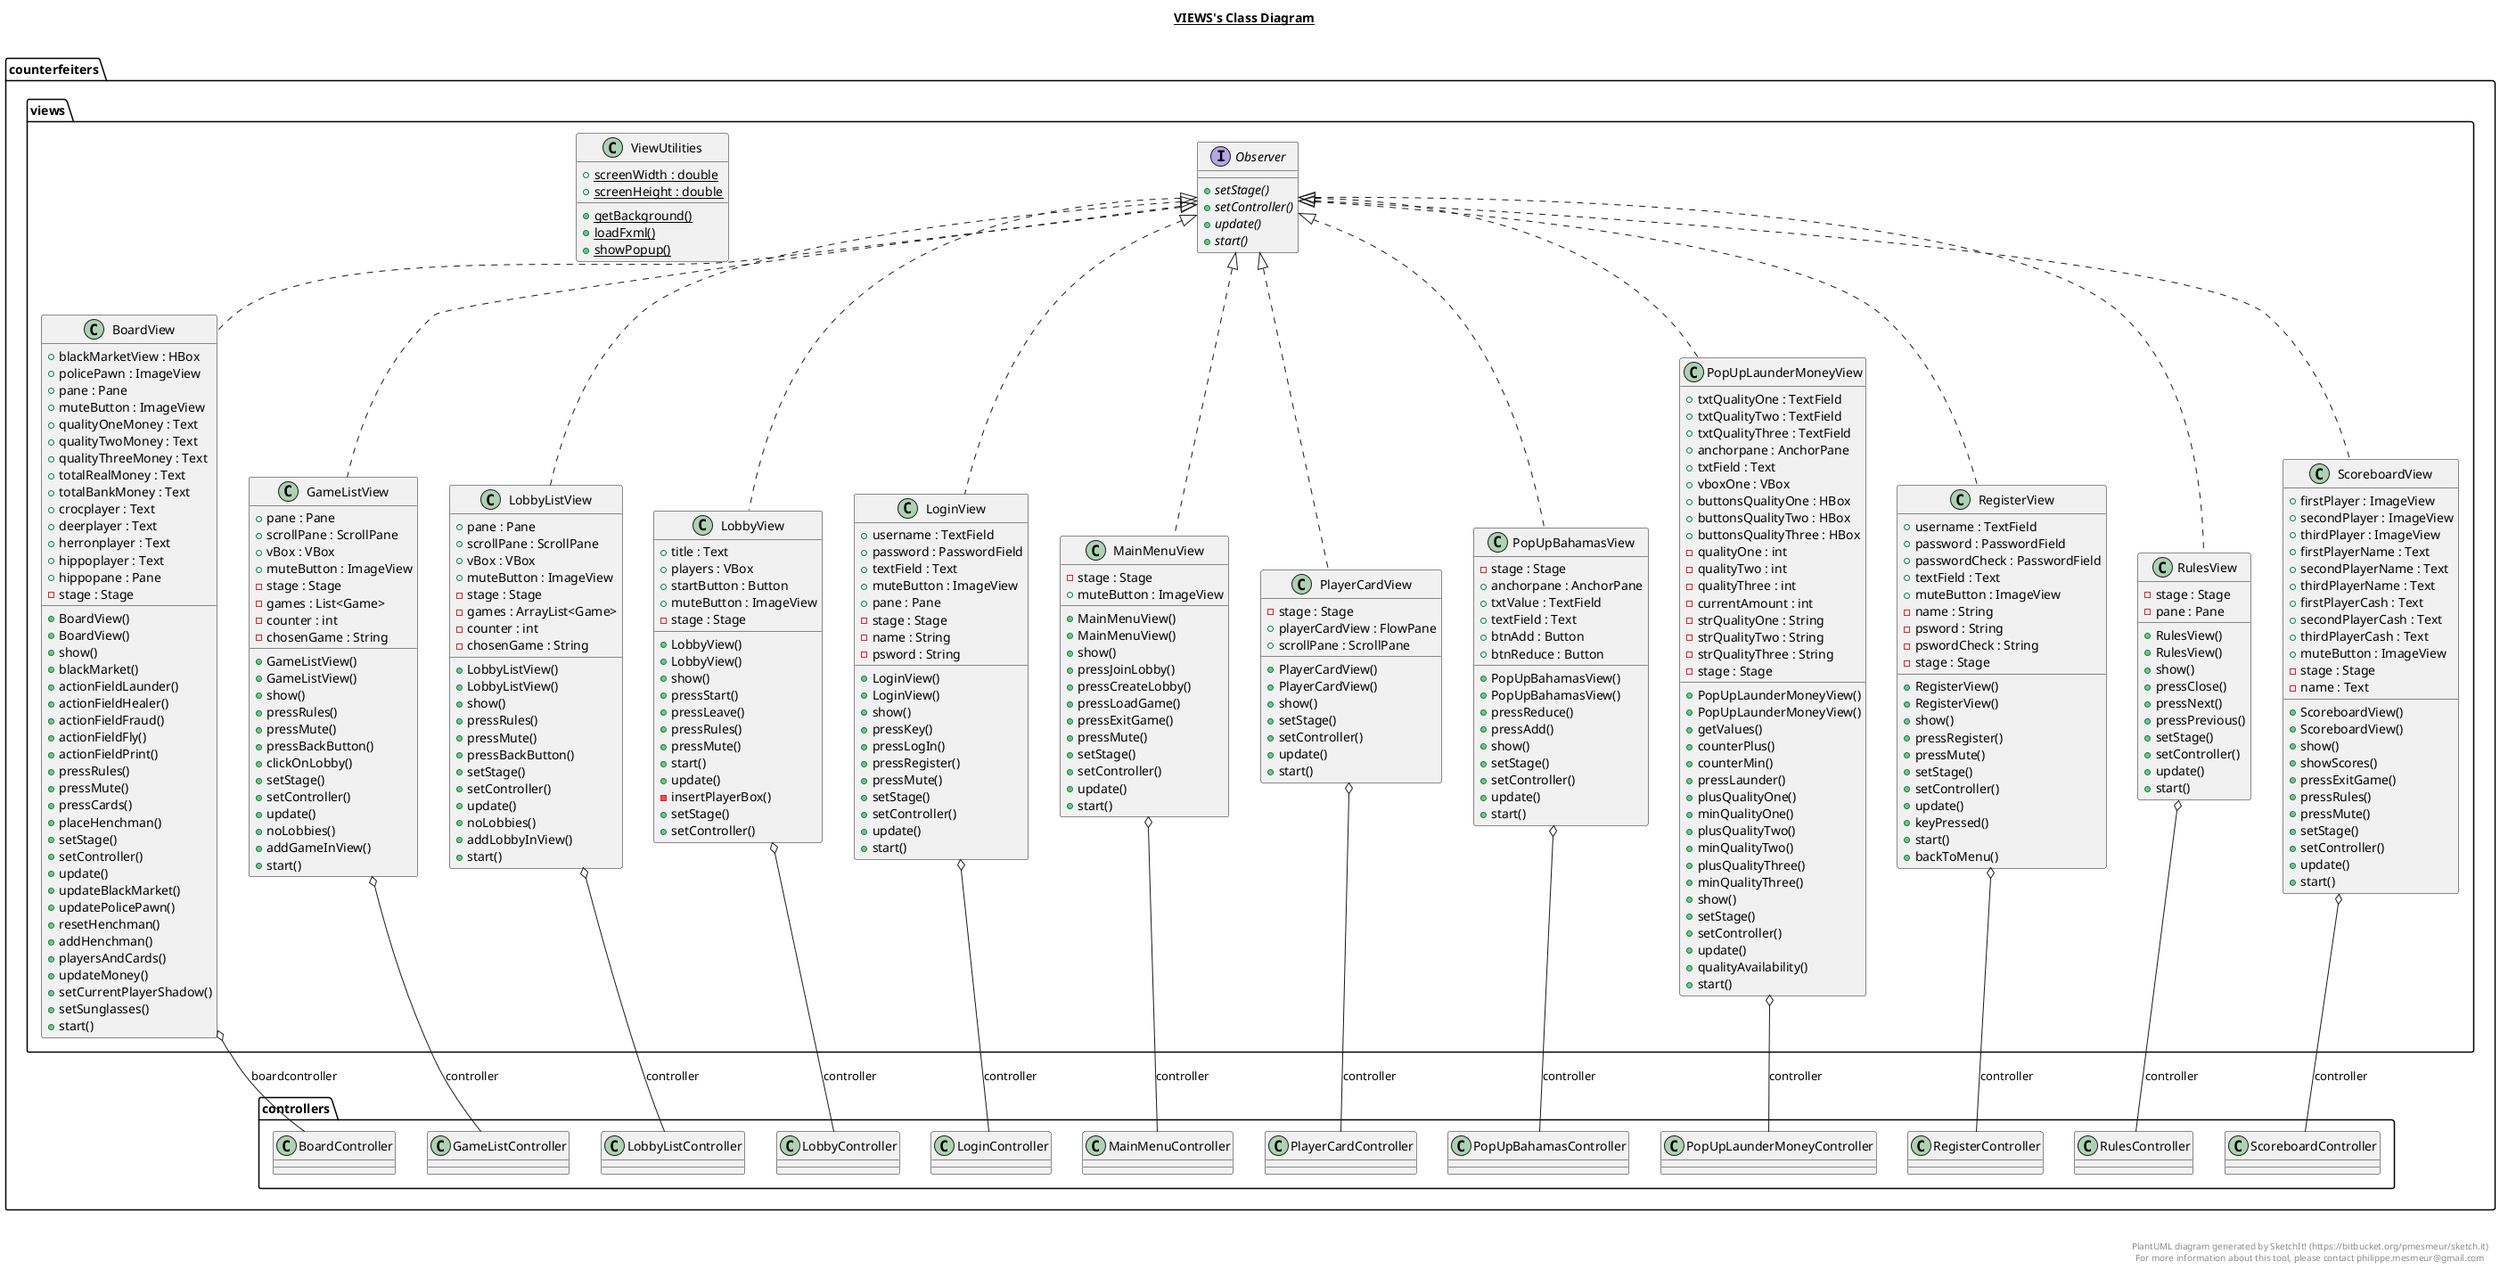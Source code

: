 @startuml

title __VIEWS's Class Diagram__\n

  namespace counterfeiters {
    namespace views {
      class counterfeiters.views.BoardView {
          + blackMarketView : HBox
          + policePawn : ImageView
          + pane : Pane
          + muteButton : ImageView
          + qualityOneMoney : Text
          + qualityTwoMoney : Text
          + qualityThreeMoney : Text
          + totalRealMoney : Text
          + totalBankMoney : Text
          + crocplayer : Text
          + deerplayer : Text
          + herronplayer : Text
          + hippoplayer : Text
          + hippopane : Pane
          - stage : Stage
          + BoardView()
          + BoardView()
          + show()
          + blackMarket()
          + actionFieldLaunder()
          + actionFieldHealer()
          + actionFieldFraud()
          + actionFieldFly()
          + actionFieldPrint()
          + pressRules()
          + pressMute()
          + pressCards()
          + placeHenchman()
          + setStage()
          + setController()
          + update()
          + updateBlackMarket()
          + updatePolicePawn()
          + resetHenchman()
          + addHenchman()
          + playersAndCards()
          + updateMoney()
          + setCurrentPlayerShadow()
          + setSunglasses()
          + start()
      }
    }
  }
  

  namespace counterfeiters {
    namespace views {
      class counterfeiters.views.GameListView {
          + pane : Pane
          + scrollPane : ScrollPane
          + vBox : VBox
          + muteButton : ImageView
          - stage : Stage
          - games : List<Game>
          - counter : int
          - chosenGame : String
          + GameListView()
          + GameListView()
          + show()
          + pressRules()
          + pressMute()
          + pressBackButton()
          + clickOnLobby()
          + setStage()
          + setController()
          + update()
          + noLobbies()
          + addGameInView()
          + start()
      }
    }
  }
  

  namespace counterfeiters {
    namespace views {
      class counterfeiters.views.LobbyListView {
          + pane : Pane
          + scrollPane : ScrollPane
          + vBox : VBox
          + muteButton : ImageView
          - stage : Stage
          - games : ArrayList<Game>
          - counter : int
          - chosenGame : String
          + LobbyListView()
          + LobbyListView()
          + show()
          + pressRules()
          + pressMute()
          + pressBackButton()
          + setStage()
          + setController()
          + update()
          + noLobbies()
          + addLobbyInView()
          + start()
      }
    }
  }
  

  namespace counterfeiters {
    namespace views {
      class counterfeiters.views.LobbyView {
          + title : Text
          + players : VBox
          + startButton : Button
          + muteButton : ImageView
          - stage : Stage
          + LobbyView()
          + LobbyView()
          + show()
          + pressStart()
          + pressLeave()
          + pressRules()
          + pressMute()
          + start()
          + update()
          - insertPlayerBox()
          + setStage()
          + setController()
      }
    }
  }
  

  namespace counterfeiters {
    namespace views {
      class counterfeiters.views.LoginView {
          + username : TextField
          + password : PasswordField
          + textField : Text
          + muteButton : ImageView
          + pane : Pane
          - stage : Stage
          - name : String
          - psword : String
          + LoginView()
          + LoginView()
          + show()
          + pressKey()
          + pressLogIn()
          + pressRegister()
          + pressMute()
          + setStage()
          + setController()
          + update()
          + start()
      }
    }
  }
  

  namespace counterfeiters {
    namespace views {
      class counterfeiters.views.MainMenuView {
          - stage : Stage
          + muteButton : ImageView
          + MainMenuView()
          + MainMenuView()
          + show()
          + pressJoinLobby()
          + pressCreateLobby()
          + pressLoadGame()
          + pressExitGame()
          + pressMute()
          + setStage()
          + setController()
          + update()
          + start()
      }
    }
  }
  

  namespace counterfeiters {
    namespace views {
      interface counterfeiters.views.Observer {
          {abstract} + setStage()
          {abstract} + setController()
          {abstract} + update()
          {abstract} + start()
      }
    }
  }
  

  namespace counterfeiters {
    namespace views {
      class counterfeiters.views.PlayerCardView {
          - stage : Stage
          + playerCardView : FlowPane
          + scrollPane : ScrollPane
          + PlayerCardView()
          + PlayerCardView()
          + show()
          + setStage()
          + setController()
          + update()
          + start()
      }
    }
  }
  

  namespace counterfeiters {
    namespace views {
      class counterfeiters.views.PopUpBahamasView {
          - stage : Stage
          + anchorpane : AnchorPane
          + txtValue : TextField
          + textField : Text
          + btnAdd : Button
          + btnReduce : Button
          + PopUpBahamasView()
          + PopUpBahamasView()
          + pressReduce()
          + pressAdd()
          + show()
          + setStage()
          + setController()
          + update()
          + start()
      }
    }
  }
  

  namespace counterfeiters {
    namespace views {
      class counterfeiters.views.PopUpLaunderMoneyView {
          + txtQualityOne : TextField
          + txtQualityTwo : TextField
          + txtQualityThree : TextField
          + anchorpane : AnchorPane
          + txtField : Text
          + vboxOne : VBox
          + buttonsQualityOne : HBox
          + buttonsQualityTwo : HBox
          + buttonsQualityThree : HBox
          - qualityOne : int
          - qualityTwo : int
          - qualityThree : int
          - currentAmount : int
          - strQualityOne : String
          - strQualityTwo : String
          - strQualityThree : String
          - stage : Stage
          + PopUpLaunderMoneyView()
          + PopUpLaunderMoneyView()
          + getValues()
          + counterPlus()
          + counterMin()
          + pressLaunder()
          + plusQualityOne()
          + minQualityOne()
          + plusQualityTwo()
          + minQualityTwo()
          + plusQualityThree()
          + minQualityThree()
          + show()
          + setStage()
          + setController()
          + update()
          + qualityAvailability()
          + start()
      }
    }
  }
  

  namespace counterfeiters {
    namespace views {
      class counterfeiters.views.RegisterView {
          + username : TextField
          + password : PasswordField
          + passwordCheck : PasswordField
          + textField : Text
          + muteButton : ImageView
          - name : String
          - psword : String
          - pswordCheck : String
          - stage : Stage
          + RegisterView()
          + RegisterView()
          + show()
          + pressRegister()
          + pressMute()
          + setStage()
          + setController()
          + update()
          + keyPressed()
          + start()
          + backToMenu()
      }
    }
  }
  

  namespace counterfeiters {
    namespace views {
      class counterfeiters.views.RulesView {
          - stage : Stage
          - pane : Pane
          + RulesView()
          + RulesView()
          + show()
          + pressClose()
          + pressNext()
          + pressPrevious()
          + setStage()
          + setController()
          + update()
          + start()
      }
    }
  }
  

  namespace counterfeiters {
    namespace views {
      class counterfeiters.views.ScoreboardView {
          + firstPlayer : ImageView
          + secondPlayer : ImageView
          + thirdPlayer : ImageView
          + firstPlayerName : Text
          + secondPlayerName : Text
          + thirdPlayerName : Text
          + firstPlayerCash : Text
          + secondPlayerCash : Text
          + thirdPlayerCash : Text
          + muteButton : ImageView
          - stage : Stage
          - name : Text
          + ScoreboardView()
          + ScoreboardView()
          + show()
          + showScores()
          + pressExitGame()
          + pressRules()
          + pressMute()
          + setStage()
          + setController()
          + update()
          + start()
      }
    }
  }
  

  namespace counterfeiters {
    namespace views {
      class counterfeiters.views.ViewUtilities {
          {static} + screenWidth : double
          {static} + screenHeight : double
          {static} + getBackground()
          {static} + loadFxml()
          {static} + showPopup()
      }
    }
  }
  

  counterfeiters.views.BoardView .up.|> counterfeiters.views.Observer
  counterfeiters.views.BoardView o-- counterfeiters.controllers.BoardController : boardcontroller
  counterfeiters.views.GameListView .up.|> counterfeiters.views.Observer
  counterfeiters.views.GameListView o-- counterfeiters.controllers.GameListController : controller
  counterfeiters.views.LobbyListView .up.|> counterfeiters.views.Observer
  counterfeiters.views.LobbyListView o-- counterfeiters.controllers.LobbyListController : controller
  counterfeiters.views.LobbyView .up.|> counterfeiters.views.Observer
  counterfeiters.views.LobbyView o-- counterfeiters.controllers.LobbyController : controller
  counterfeiters.views.LoginView .up.|> counterfeiters.views.Observer
  counterfeiters.views.LoginView o-- counterfeiters.controllers.LoginController : controller
  counterfeiters.views.MainMenuView .up.|> counterfeiters.views.Observer
  counterfeiters.views.MainMenuView o-- counterfeiters.controllers.MainMenuController : controller
  counterfeiters.views.PlayerCardView .up.|> counterfeiters.views.Observer
  counterfeiters.views.PlayerCardView o-- counterfeiters.controllers.PlayerCardController : controller
  counterfeiters.views.PopUpBahamasView .up.|> counterfeiters.views.Observer
  counterfeiters.views.PopUpBahamasView o-- counterfeiters.controllers.PopUpBahamasController : controller
  counterfeiters.views.PopUpLaunderMoneyView .up.|> counterfeiters.views.Observer
  counterfeiters.views.PopUpLaunderMoneyView o-- counterfeiters.controllers.PopUpLaunderMoneyController : controller
  counterfeiters.views.RegisterView .up.|> counterfeiters.views.Observer
  counterfeiters.views.RegisterView o-- counterfeiters.controllers.RegisterController : controller
  counterfeiters.views.RulesView .up.|> counterfeiters.views.Observer
  counterfeiters.views.RulesView o-- counterfeiters.controllers.RulesController : controller
  counterfeiters.views.ScoreboardView .up.|> counterfeiters.views.Observer
  counterfeiters.views.ScoreboardView o-- counterfeiters.controllers.ScoreboardController : controller


right footer


PlantUML diagram generated by SketchIt! (https://bitbucket.org/pmesmeur/sketch.it)
For more information about this tool, please contact philippe.mesmeur@gmail.com
endfooter

@enduml
